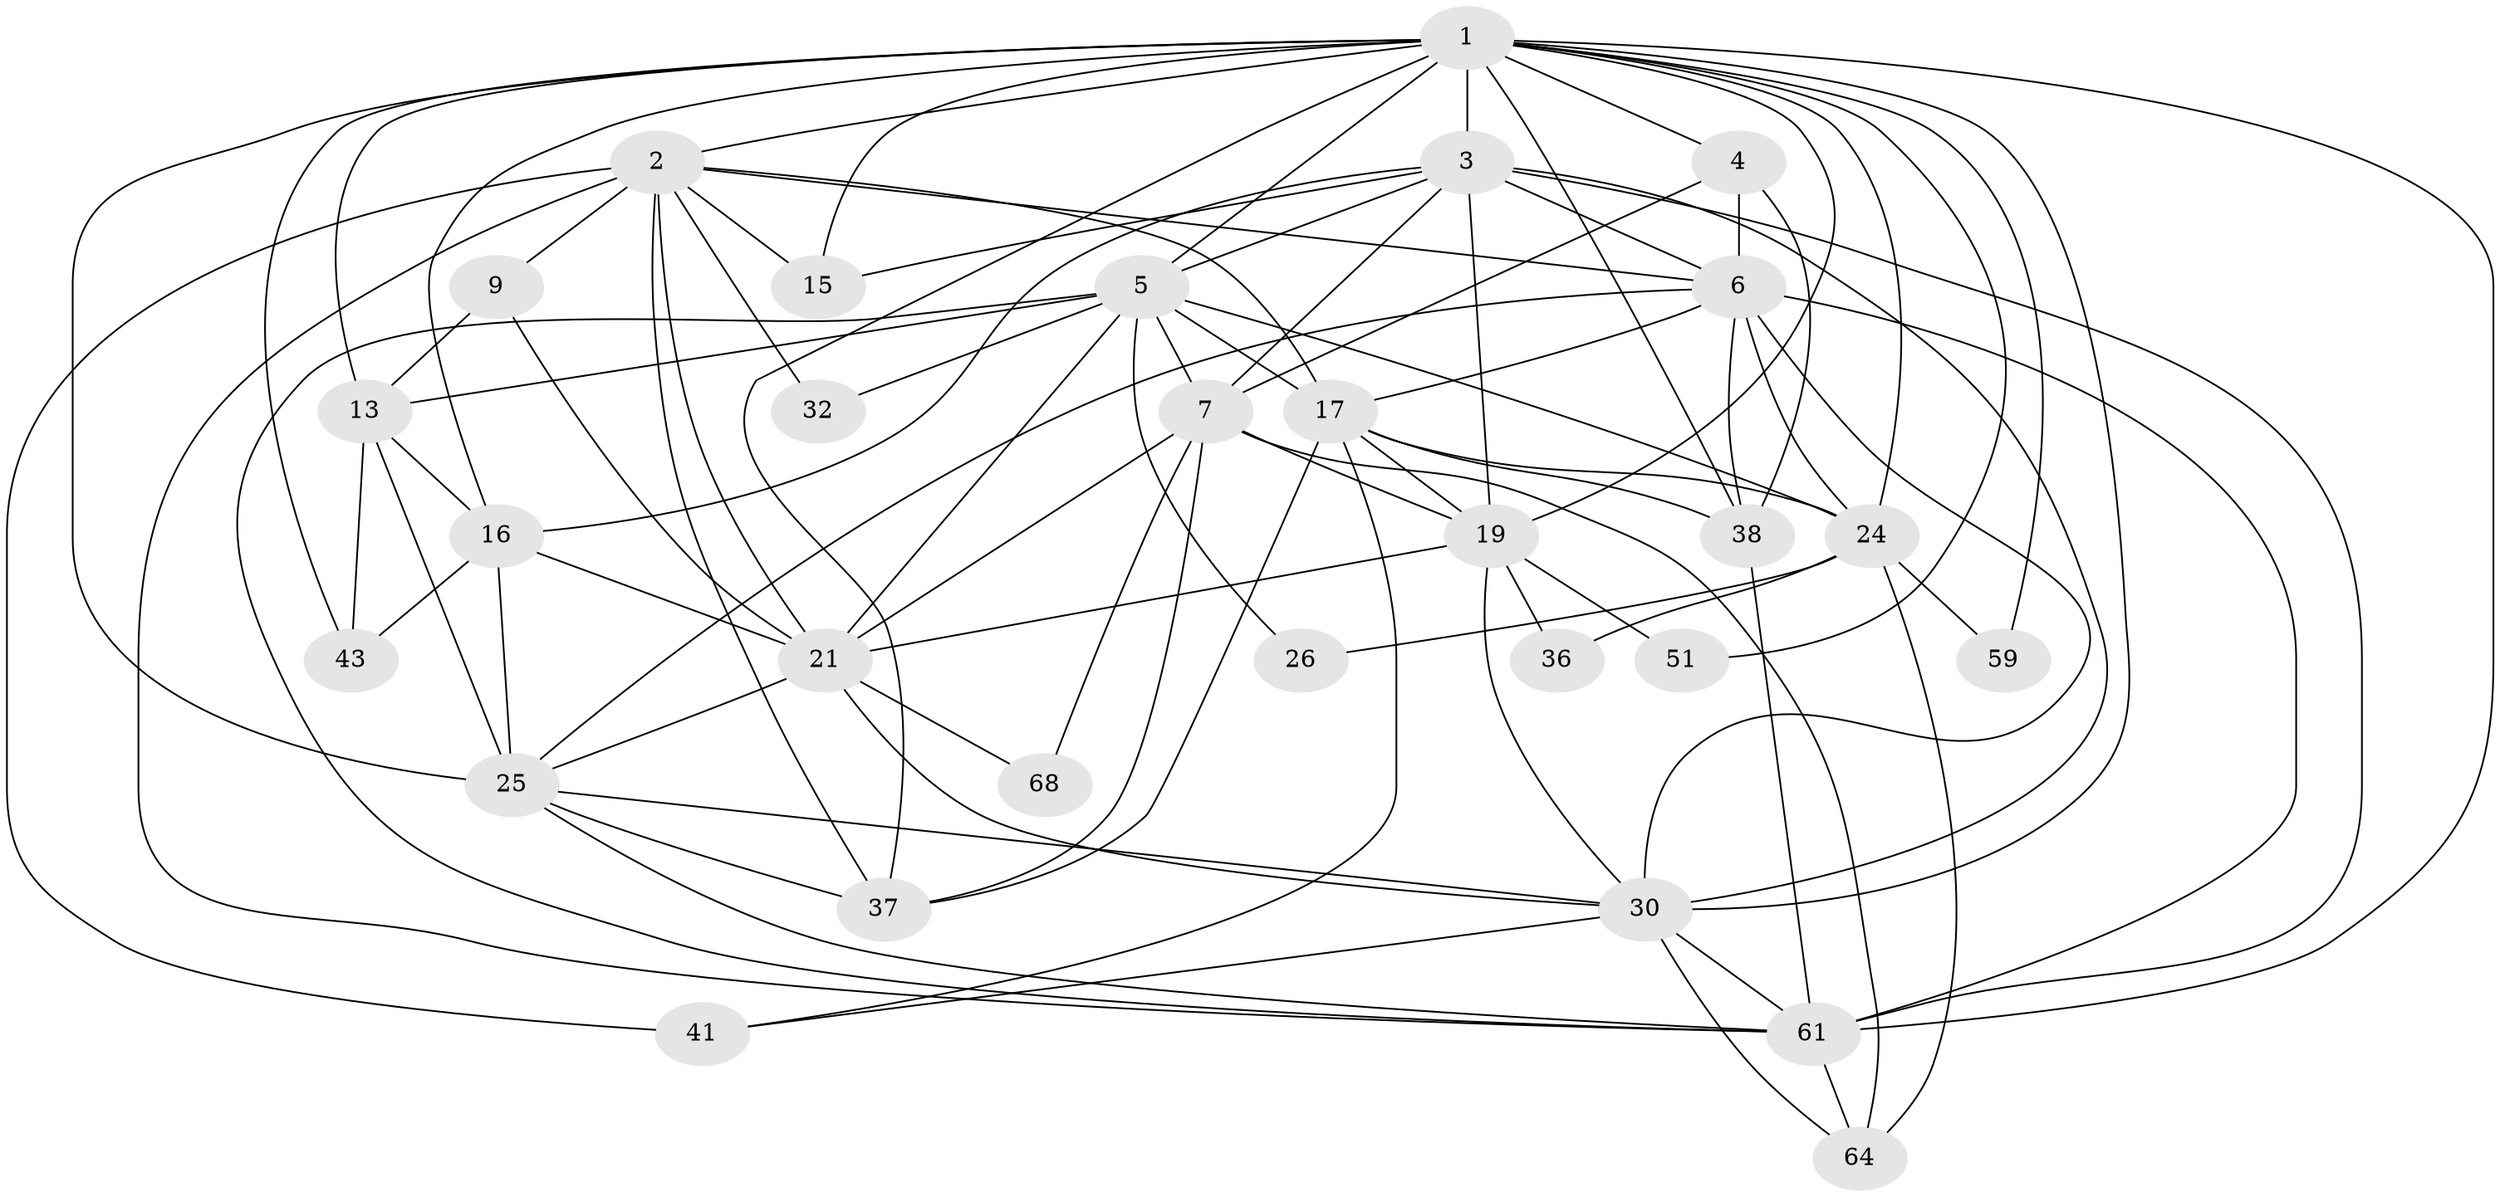 // original degree distribution, {3: 0.2894736842105263, 4: 0.25, 2: 0.15789473684210525, 5: 0.11842105263157894, 7: 0.05263157894736842, 6: 0.10526315789473684, 8: 0.013157894736842105, 9: 0.013157894736842105}
// Generated by graph-tools (version 1.1) at 2025/18/03/04/25 18:18:54]
// undirected, 29 vertices, 88 edges
graph export_dot {
graph [start="1"]
  node [color=gray90,style=filled];
  1 [super="+10+45"];
  2 [super="+67+22"];
  3 [super="+47+50"];
  4 [super="+53"];
  5 [super="+44+57+35"];
  6 [super="+12+52"];
  7 [super="+14+8"];
  9;
  13 [super="+18"];
  15;
  16 [super="+20"];
  17 [super="+28"];
  19 [super="+46"];
  21 [super="+34+29"];
  24 [super="+56+58"];
  25 [super="+66"];
  26;
  30 [super="+55+69+74"];
  32;
  36;
  37 [super="+54"];
  38 [super="+40"];
  41;
  43;
  51;
  59;
  61 [super="+65"];
  64 [super="+73"];
  68;
  1 -- 2;
  1 -- 3;
  1 -- 4;
  1 -- 5;
  1 -- 13 [weight=3];
  1 -- 15;
  1 -- 19;
  1 -- 24 [weight=3];
  1 -- 25;
  1 -- 30 [weight=2];
  1 -- 37 [weight=2];
  1 -- 38;
  1 -- 43;
  1 -- 51;
  1 -- 59;
  1 -- 16;
  1 -- 61;
  2 -- 9;
  2 -- 41 [weight=2];
  2 -- 6;
  2 -- 61;
  2 -- 32;
  2 -- 15;
  2 -- 37;
  2 -- 21;
  2 -- 17;
  3 -- 5;
  3 -- 19;
  3 -- 30;
  3 -- 7;
  3 -- 16;
  3 -- 6;
  3 -- 61;
  3 -- 15;
  4 -- 6 [weight=2];
  4 -- 38;
  4 -- 7;
  5 -- 32;
  5 -- 13;
  5 -- 7;
  5 -- 21;
  5 -- 17;
  5 -- 24;
  5 -- 26;
  5 -- 61;
  6 -- 24;
  6 -- 38;
  6 -- 61;
  6 -- 25;
  6 -- 30;
  6 -- 17;
  7 -- 37;
  7 -- 68;
  7 -- 64;
  7 -- 19;
  7 -- 21;
  9 -- 21;
  9 -- 13;
  13 -- 43;
  13 -- 25;
  13 -- 16;
  16 -- 25;
  16 -- 21;
  16 -- 43;
  17 -- 38;
  17 -- 19;
  17 -- 37;
  17 -- 24;
  17 -- 41;
  19 -- 21 [weight=2];
  19 -- 36;
  19 -- 51;
  19 -- 30;
  21 -- 30 [weight=2];
  21 -- 25;
  21 -- 68;
  24 -- 64;
  24 -- 36;
  24 -- 26;
  24 -- 59;
  25 -- 61;
  25 -- 37;
  25 -- 30;
  30 -- 61;
  30 -- 64;
  30 -- 41;
  38 -- 61 [weight=2];
  61 -- 64;
}
